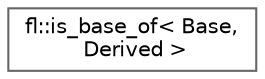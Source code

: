 digraph "Graphical Class Hierarchy"
{
 // LATEX_PDF_SIZE
  bgcolor="transparent";
  edge [fontname=Helvetica,fontsize=10,labelfontname=Helvetica,labelfontsize=10];
  node [fontname=Helvetica,fontsize=10,shape=box,height=0.2,width=0.4];
  rankdir="LR";
  Node0 [id="Node000000",label="fl::is_base_of\< Base,\l Derived \>",height=0.2,width=0.4,color="grey40", fillcolor="white", style="filled",URL="$d7/d68/structfl_1_1is__base__of.html",tooltip=" "];
}
